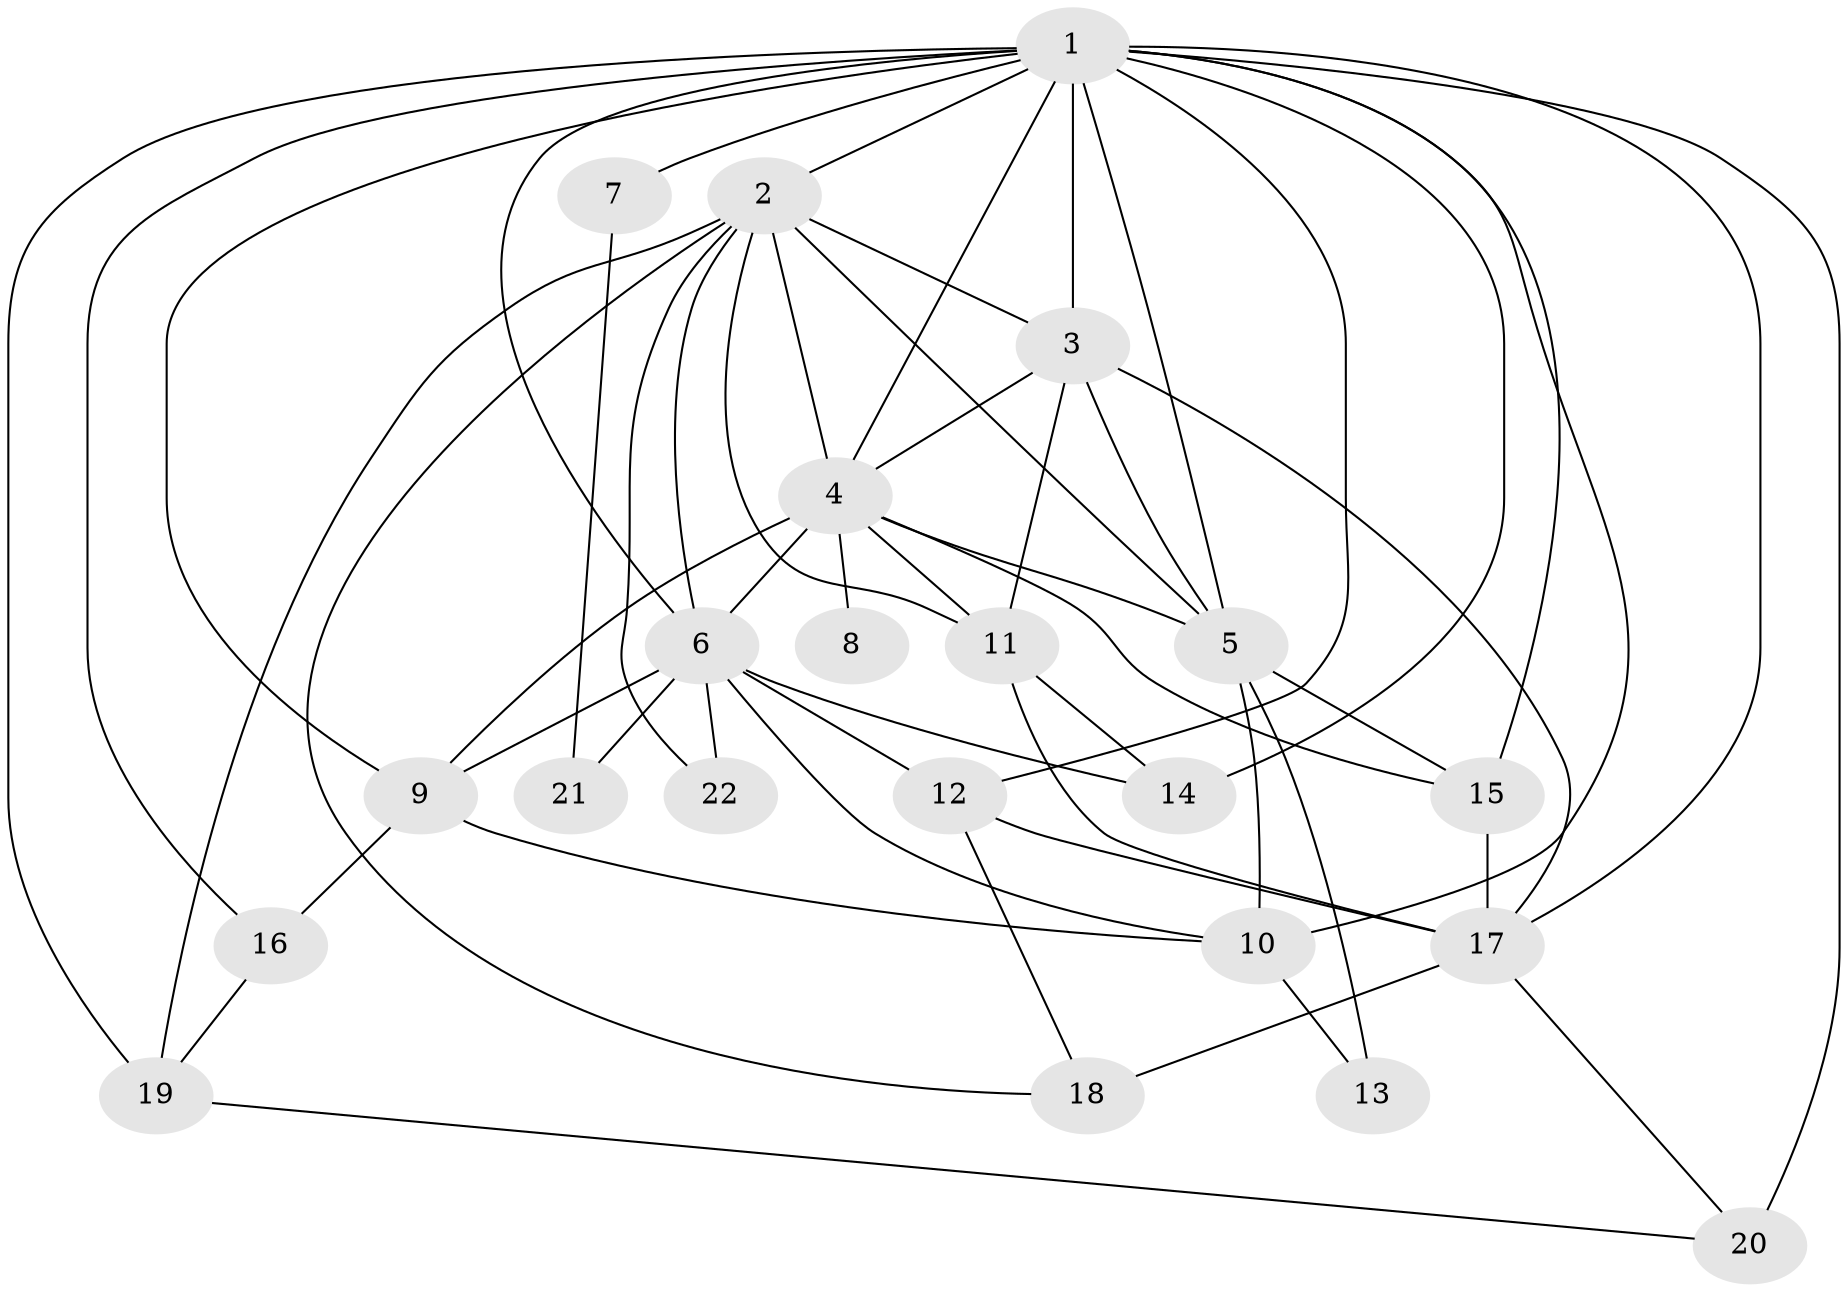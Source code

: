 // original degree distribution, {17: 0.05555555555555555, 19: 0.013888888888888888, 13: 0.013888888888888888, 14: 0.027777777777777776, 24: 0.013888888888888888, 18: 0.013888888888888888, 6: 0.06944444444444445, 4: 0.06944444444444445, 2: 0.5833333333333334, 3: 0.1111111111111111, 5: 0.027777777777777776}
// Generated by graph-tools (version 1.1) at 2025/49/03/04/25 22:49:38]
// undirected, 22 vertices, 55 edges
graph export_dot {
  node [color=gray90,style=filled];
  1;
  2;
  3;
  4;
  5;
  6;
  7;
  8;
  9;
  10;
  11;
  12;
  13;
  14;
  15;
  16;
  17;
  18;
  19;
  20;
  21;
  22;
  1 -- 2 [weight=10.0];
  1 -- 3 [weight=6.0];
  1 -- 4 [weight=5.0];
  1 -- 5 [weight=9.0];
  1 -- 6 [weight=1.0];
  1 -- 7 [weight=4.0];
  1 -- 9 [weight=3.0];
  1 -- 10 [weight=1.0];
  1 -- 12 [weight=6.0];
  1 -- 14 [weight=4.0];
  1 -- 15 [weight=1.0];
  1 -- 16 [weight=1.0];
  1 -- 17 [weight=1.0];
  1 -- 19 [weight=3.0];
  1 -- 20 [weight=2.0];
  2 -- 3 [weight=3.0];
  2 -- 4 [weight=2.0];
  2 -- 5 [weight=2.0];
  2 -- 6 [weight=1.0];
  2 -- 11 [weight=1.0];
  2 -- 18 [weight=2.0];
  2 -- 19 [weight=2.0];
  2 -- 22 [weight=1.0];
  3 -- 4 [weight=2.0];
  3 -- 5 [weight=1.0];
  3 -- 11 [weight=3.0];
  3 -- 17 [weight=1.0];
  4 -- 5 [weight=2.0];
  4 -- 6 [weight=1.0];
  4 -- 8 [weight=1.0];
  4 -- 9 [weight=1.0];
  4 -- 11 [weight=1.0];
  4 -- 15 [weight=1.0];
  5 -- 10 [weight=2.0];
  5 -- 13 [weight=2.0];
  5 -- 15 [weight=1.0];
  6 -- 9 [weight=1.0];
  6 -- 10 [weight=1.0];
  6 -- 12 [weight=1.0];
  6 -- 14 [weight=1.0];
  6 -- 21 [weight=1.0];
  6 -- 22 [weight=2.0];
  7 -- 21 [weight=1.0];
  9 -- 10 [weight=1.0];
  9 -- 16 [weight=1.0];
  10 -- 13 [weight=1.0];
  11 -- 14 [weight=1.0];
  11 -- 17 [weight=1.0];
  12 -- 17 [weight=1.0];
  12 -- 18 [weight=1.0];
  15 -- 17 [weight=1.0];
  16 -- 19 [weight=1.0];
  17 -- 18 [weight=3.0];
  17 -- 20 [weight=1.0];
  19 -- 20 [weight=1.0];
}
